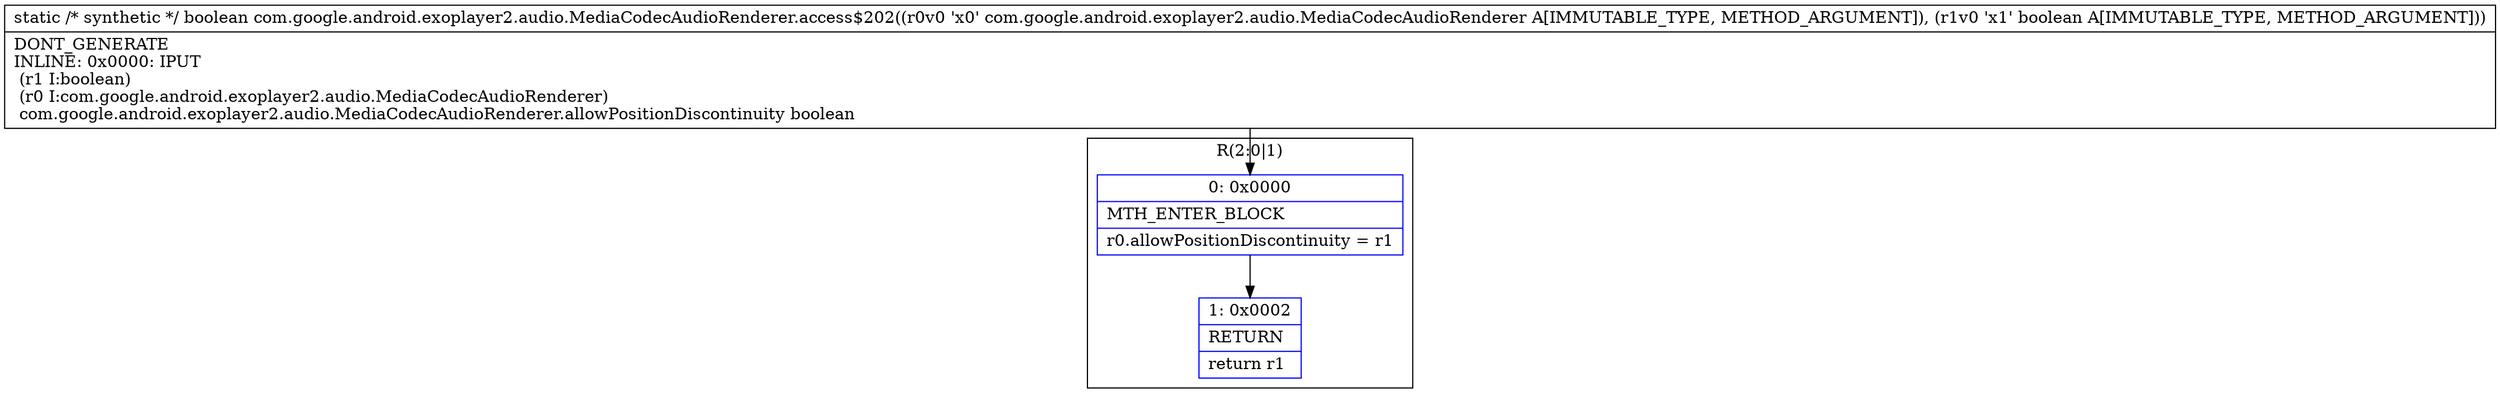digraph "CFG forcom.google.android.exoplayer2.audio.MediaCodecAudioRenderer.access$202(Lcom\/google\/android\/exoplayer2\/audio\/MediaCodecAudioRenderer;Z)Z" {
subgraph cluster_Region_1312633289 {
label = "R(2:0|1)";
node [shape=record,color=blue];
Node_0 [shape=record,label="{0\:\ 0x0000|MTH_ENTER_BLOCK\l|r0.allowPositionDiscontinuity = r1\l}"];
Node_1 [shape=record,label="{1\:\ 0x0002|RETURN\l|return r1\l}"];
}
MethodNode[shape=record,label="{static \/* synthetic *\/ boolean com.google.android.exoplayer2.audio.MediaCodecAudioRenderer.access$202((r0v0 'x0' com.google.android.exoplayer2.audio.MediaCodecAudioRenderer A[IMMUTABLE_TYPE, METHOD_ARGUMENT]), (r1v0 'x1' boolean A[IMMUTABLE_TYPE, METHOD_ARGUMENT]))  | DONT_GENERATE\lINLINE: 0x0000: IPUT  \l  (r1 I:boolean)\l  (r0 I:com.google.android.exoplayer2.audio.MediaCodecAudioRenderer)\l com.google.android.exoplayer2.audio.MediaCodecAudioRenderer.allowPositionDiscontinuity boolean\l}"];
MethodNode -> Node_0;
Node_0 -> Node_1;
}

